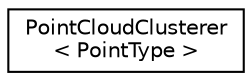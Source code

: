 digraph "Graphical Class Hierarchy"
{
  edge [fontname="Helvetica",fontsize="10",labelfontname="Helvetica",labelfontsize="10"];
  node [fontname="Helvetica",fontsize="10",shape=record];
  rankdir="LR";
  Node1 [label="PointCloudClusterer\l\< PointType \>",height=0.2,width=0.4,color="black", fillcolor="white", style="filled",URL="$classPointCloudClusterer.html"];
}
